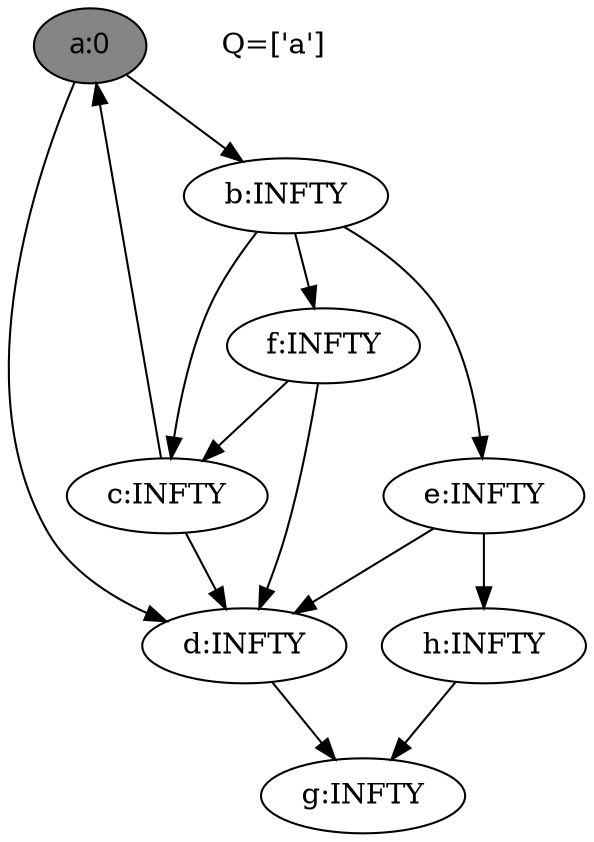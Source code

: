 Digraph {
a [ label="a:0" style=filled fontname="time-bold" fillcolor=gray52 ];
b [ label="b:INFTY" ];
c [ label="c:INFTY" ];
d [ label="d:INFTY" ];
e [ label="e:INFTY" ];
f [ label="f:INFTY" ];
g [ label="g:INFTY" ];
h [ label="h:INFTY" ];
a->b[label="", penwidth=1];
a->d[label="", penwidth=1];
b->c[label="", penwidth=1];
b->e[label="", penwidth=1];
b->f[label="", penwidth=1];
c->a[label="", penwidth=1];
c->d[label="", penwidth=1];
d->g[label="", penwidth=1];
e->d[label="", penwidth=1];
e->h[label="", penwidth=1];
f->c[label="", penwidth=1];
f->d[label="", penwidth=1];
h->g[label="", penwidth=1];
legend[label="Q=['a']", color=white];
}